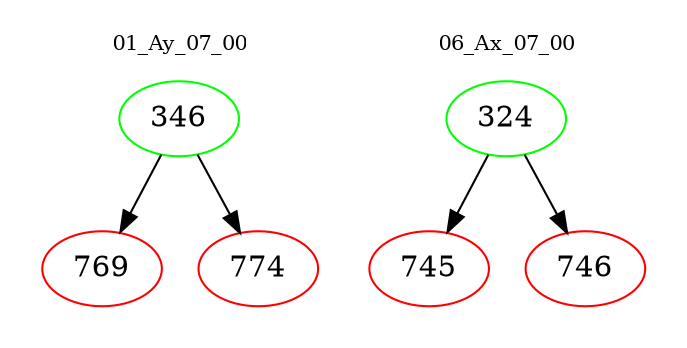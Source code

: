 digraph{
subgraph cluster_0 {
color = white
label = "01_Ay_07_00";
fontsize=10;
T0_346 [label="346", color="green"]
T0_346 -> T0_769 [color="black"]
T0_769 [label="769", color="red"]
T0_346 -> T0_774 [color="black"]
T0_774 [label="774", color="red"]
}
subgraph cluster_1 {
color = white
label = "06_Ax_07_00";
fontsize=10;
T1_324 [label="324", color="green"]
T1_324 -> T1_745 [color="black"]
T1_745 [label="745", color="red"]
T1_324 -> T1_746 [color="black"]
T1_746 [label="746", color="red"]
}
}
